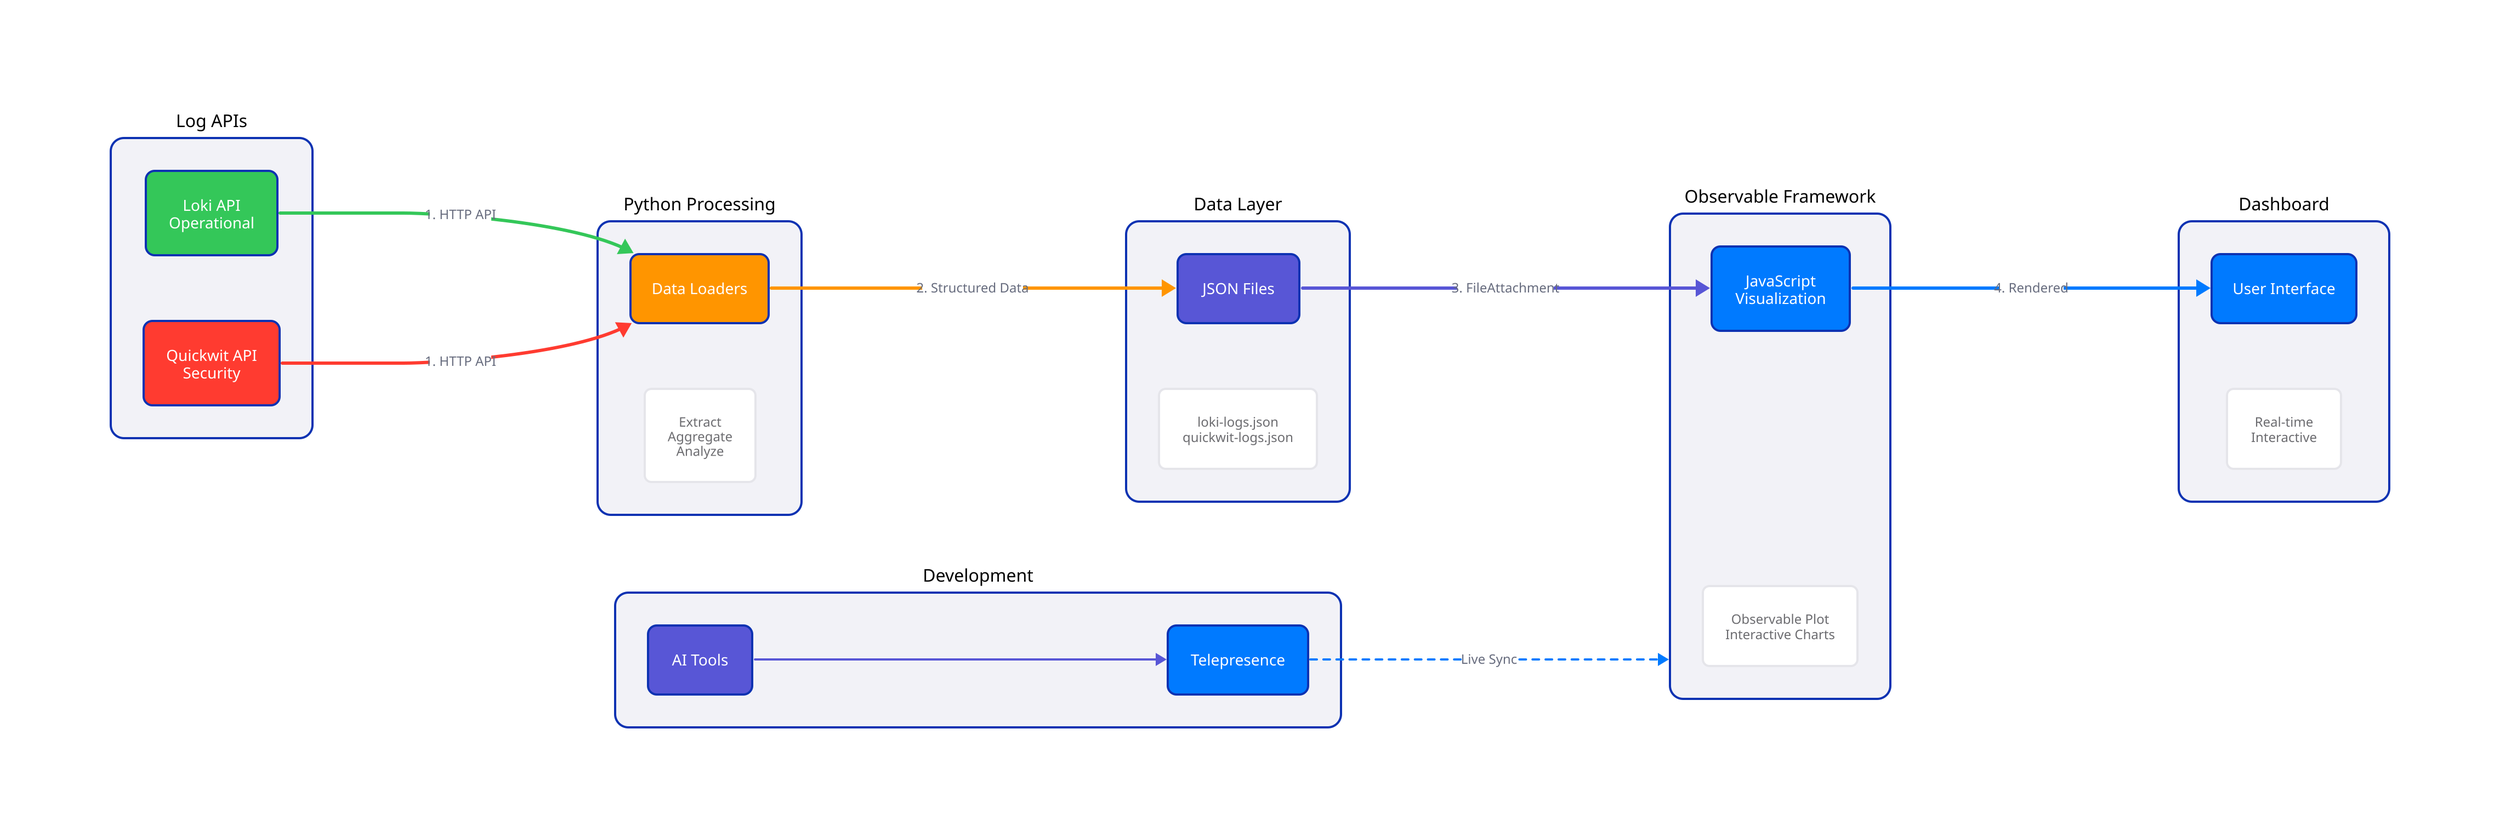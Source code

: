 # Data Flow Architecture

direction: right

# Style configuration
vars: {
  d2-config: {
    theme-id: 1
    layout-engine: elk
  }
}

# Apple Keynote style classes
classes: {
  primary: {
    style.fill: "#007AFF"
    style.font-color: "#FFFFFF"
    style.border-radius: 8
    style.font-size: 14
  }
  secondary: {
    style.fill: "#5856D6" 
    style.font-color: "#FFFFFF"
    style.border-radius: 8
    style.font-size: 14
  }
  accent: {
    style.fill: "#FF3B30"
    style.font-color: "#FFFFFF"
    style.border-radius: 8
    style.font-size: 14
  }
  success: {
    style.fill: "#34C759"
    style.font-color: "#FFFFFF"
    style.border-radius: 8
    style.font-size: 14
  }
  warning: {
    style.fill: "#FF9500"
    style.font-color: "#FFFFFF"
    style.border-radius: 8
    style.font-size: 14
  }
  container: {
    style.fill: "#F2F2F7"
    style.font-color: "#000000"
    style.border-radius: 12
    style.font-size: 16
    style.bold: true
  }
  note: {
    style.fill: "#FFFFFF"
    style.font-color: "#6C6C70"
    style.border-radius: 6
    style.font-size: 12
    style.stroke: "#E5E5EA"
  }
}

# Main flow components
apis: {
  label: "Log APIs"
  class: container
  
  loki: {
    label: "Loki API\nOperational"
    class: success
  }
  
  quickwit: {
    label: "Quickwit API\nSecurity"
    class: accent
  }
}

python: {
  label: "Python Processing"
  class: container
  
  loader: {
    label: "Data Loaders"
    class: warning
  }
  
  processing: {
    label: "Extract\nAggregate\nAnalyze"
    class: note
  }
}

json_layer: {
  label: "Data Layer"
  class: container
  
  files: {
    label: "JSON Files"
    class: secondary
  }
  
  data: {
    label: "loki-logs.json\nquickwit-logs.json"
    class: note
  }
}

observable: {
  label: "Observable Framework"
  class: container
  
  js: {
    label: "JavaScript\nVisualization"
    class: primary
  }
  
  features: {
    label: "Observable Plot\nInteractive Charts"
    class: note
  }
}

browser: {
  label: "Dashboard"
  class: container
  
  ui: {
    label: "User Interface"
    class: primary
  }
  
  display: {
    label: "Real-time\nInteractive"
    class: note
  }
}

# Development tools
dev: {
  label: "Development"
  class: container
  
  telepresence: {
    label: "Telepresence"
    class: primary
  }
  
  ai: {
    label: "AI Tools"
    class: secondary
  }
}

# Data flow connections
apis.loki -> python.loader: "1. HTTP API" {
  style.stroke: "#34C759"
  style.stroke-width: 3
  style.font-size: 12
}

apis.quickwit -> python.loader: "1. HTTP API" {
  style.stroke: "#FF3B30"
  style.stroke-width: 3
  style.font-size: 12
}

python.loader -> json_layer.files: "2. Structured Data" {
  style.stroke: "#FF9500"
  style.stroke-width: 3
  style.font-size: 12
}

json_layer.files -> observable.js: "3. FileAttachment" {
  style.stroke: "#5856D6"
  style.stroke-width: 3
  style.font-size: 12
}

observable.js -> browser.ui: "4. Rendered" {
  style.stroke: "#007AFF"
  style.stroke-width: 3
  style.font-size: 12
}

# Development flow
dev.ai -> dev.telepresence: {style.stroke: "#5856D6"; style.stroke-width: 2}
dev.telepresence -> observable: "Live Sync" {
  style.stroke: "#007AFF"
  style.stroke-width: 2
  style.stroke-dash: 3
  style.font-size: 12
}